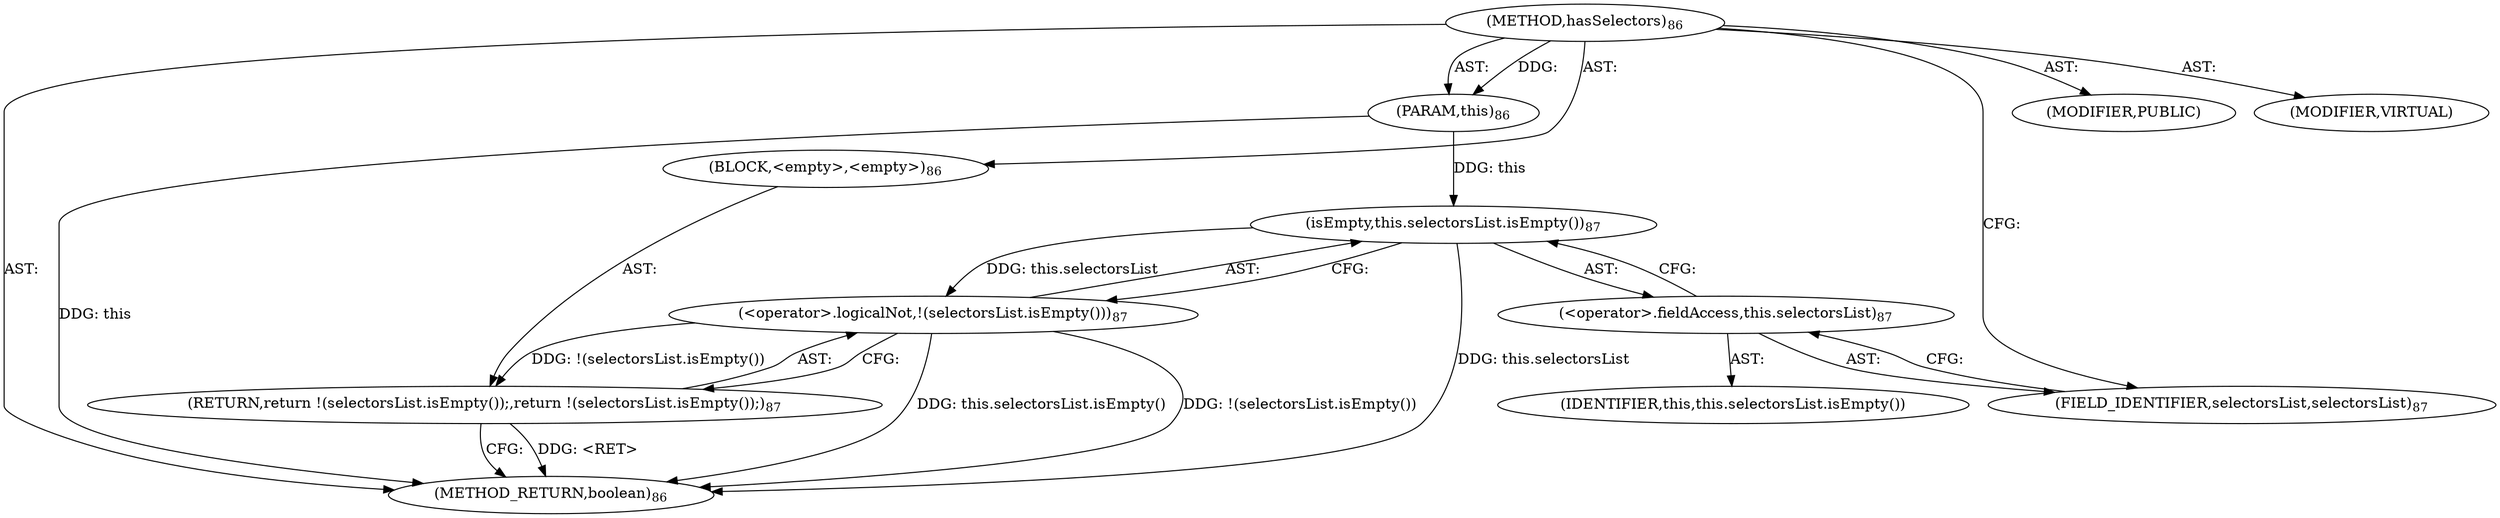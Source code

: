 digraph "hasSelectors" {  
"111669149697" [label = <(METHOD,hasSelectors)<SUB>86</SUB>> ]
"115964117014" [label = <(PARAM,this)<SUB>86</SUB>> ]
"25769803777" [label = <(BLOCK,&lt;empty&gt;,&lt;empty&gt;)<SUB>86</SUB>> ]
"146028888064" [label = <(RETURN,return !(selectorsList.isEmpty());,return !(selectorsList.isEmpty());)<SUB>87</SUB>> ]
"30064771077" [label = <(&lt;operator&gt;.logicalNot,!(selectorsList.isEmpty()))<SUB>87</SUB>> ]
"30064771078" [label = <(isEmpty,this.selectorsList.isEmpty())<SUB>87</SUB>> ]
"30064771079" [label = <(&lt;operator&gt;.fieldAccess,this.selectorsList)<SUB>87</SUB>> ]
"68719476761" [label = <(IDENTIFIER,this,this.selectorsList.isEmpty())> ]
"55834574850" [label = <(FIELD_IDENTIFIER,selectorsList,selectorsList)<SUB>87</SUB>> ]
"133143986179" [label = <(MODIFIER,PUBLIC)> ]
"133143986180" [label = <(MODIFIER,VIRTUAL)> ]
"128849018881" [label = <(METHOD_RETURN,boolean)<SUB>86</SUB>> ]
  "111669149697" -> "115964117014"  [ label = "AST: "] 
  "111669149697" -> "25769803777"  [ label = "AST: "] 
  "111669149697" -> "133143986179"  [ label = "AST: "] 
  "111669149697" -> "133143986180"  [ label = "AST: "] 
  "111669149697" -> "128849018881"  [ label = "AST: "] 
  "25769803777" -> "146028888064"  [ label = "AST: "] 
  "146028888064" -> "30064771077"  [ label = "AST: "] 
  "30064771077" -> "30064771078"  [ label = "AST: "] 
  "30064771078" -> "30064771079"  [ label = "AST: "] 
  "30064771079" -> "68719476761"  [ label = "AST: "] 
  "30064771079" -> "55834574850"  [ label = "AST: "] 
  "146028888064" -> "128849018881"  [ label = "CFG: "] 
  "30064771077" -> "146028888064"  [ label = "CFG: "] 
  "30064771078" -> "30064771077"  [ label = "CFG: "] 
  "30064771079" -> "30064771078"  [ label = "CFG: "] 
  "55834574850" -> "30064771079"  [ label = "CFG: "] 
  "111669149697" -> "55834574850"  [ label = "CFG: "] 
  "146028888064" -> "128849018881"  [ label = "DDG: &lt;RET&gt;"] 
  "115964117014" -> "128849018881"  [ label = "DDG: this"] 
  "30064771078" -> "128849018881"  [ label = "DDG: this.selectorsList"] 
  "30064771077" -> "128849018881"  [ label = "DDG: this.selectorsList.isEmpty()"] 
  "30064771077" -> "128849018881"  [ label = "DDG: !(selectorsList.isEmpty())"] 
  "111669149697" -> "115964117014"  [ label = "DDG: "] 
  "30064771077" -> "146028888064"  [ label = "DDG: !(selectorsList.isEmpty())"] 
  "30064771078" -> "30064771077"  [ label = "DDG: this.selectorsList"] 
  "115964117014" -> "30064771078"  [ label = "DDG: this"] 
}
